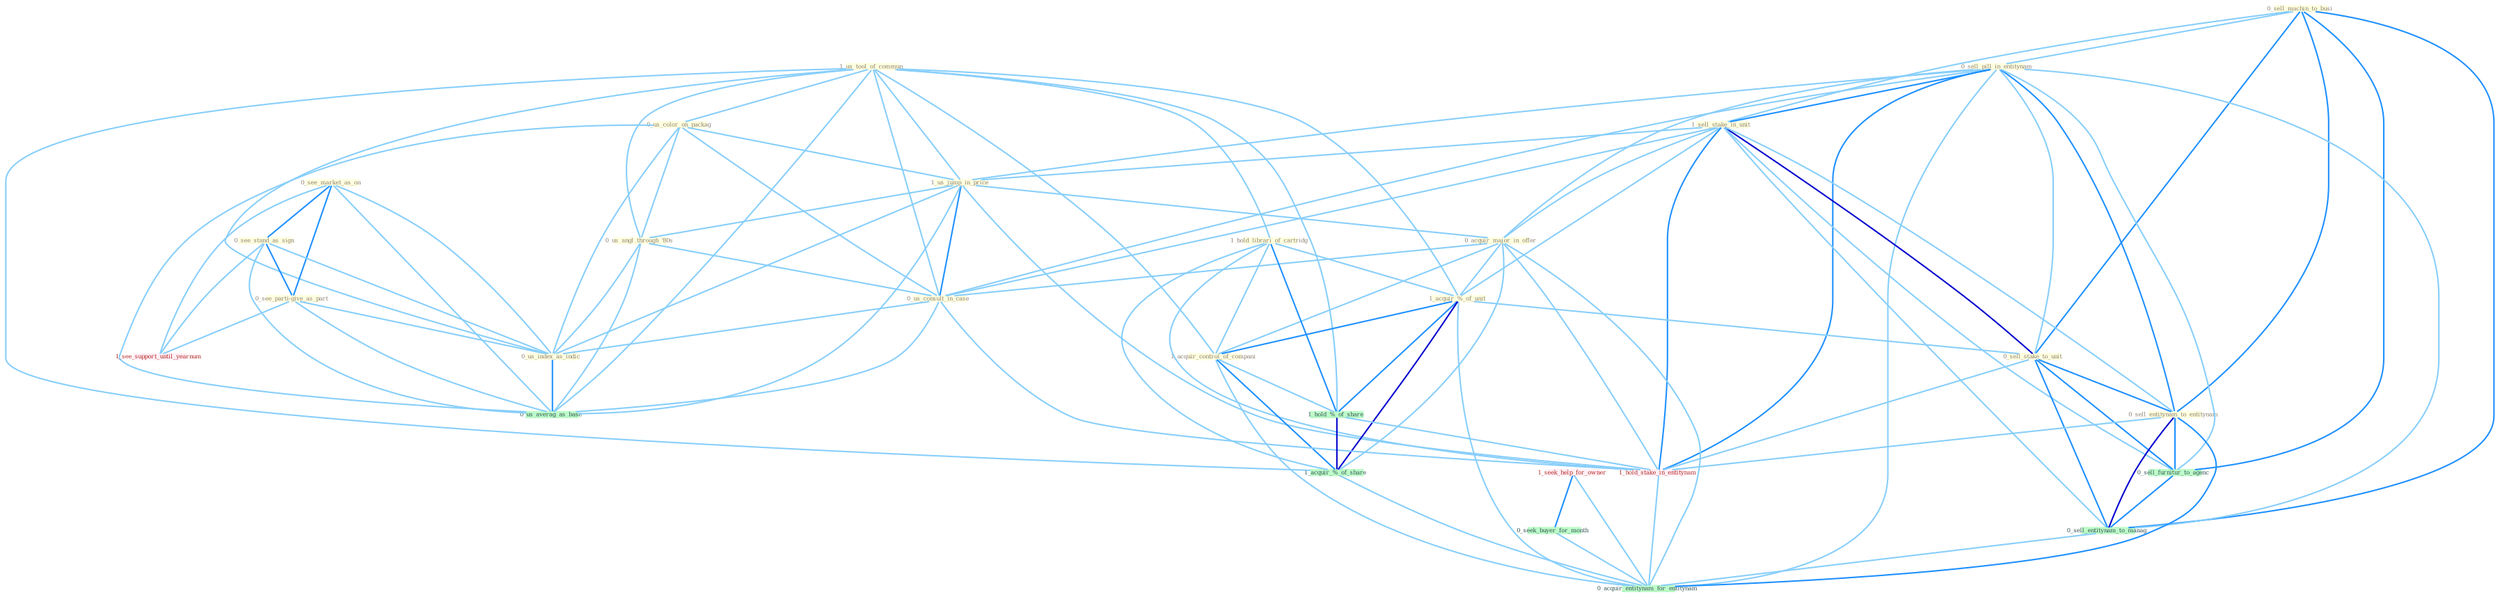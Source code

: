 Graph G{ 
    node
    [shape=polygon,style=filled,width=.5,height=.06,color="#BDFCC9",fixedsize=true,fontsize=4,
    fontcolor="#2f4f4f"];
    {node
    [color="#ffffe0", fontcolor="#8b7d6b"] "0_sell_machin_to_busi " "0_sell_pill_in_entitynam " "1_us_tool_of_commun " "1_sell_stake_in_unit " "0_us_color_on_packag " "0_see_market_as_on " "0_see_stand_as_sign " "1_us_jump_in_price " "0_us_angl_through_'80s " "0_see_parti-give_as_part " "0_acquir_major_in_offer " "1_hold_librari_of_cartridg " "1_acquir_%_of_unit " "1_acquir_control_of_compani " "0_us_consult_in_case " "0_sell_stake_to_unit " "0_us_index_as_indic " "0_sell_entitynam_to_entitynam "}
{node [color="#fff0f5", fontcolor="#b22222"] "1_hold_stake_in_entitynam " "1_seek_help_for_owner " "1_see_support_until_yearnum "}
edge [color="#B0E2FF"];

	"0_sell_machin_to_busi " -- "0_sell_pill_in_entitynam " [w="1", color="#87cefa" ];
	"0_sell_machin_to_busi " -- "1_sell_stake_in_unit " [w="1", color="#87cefa" ];
	"0_sell_machin_to_busi " -- "0_sell_stake_to_unit " [w="2", color="#1e90ff" , len=0.8];
	"0_sell_machin_to_busi " -- "0_sell_entitynam_to_entitynam " [w="2", color="#1e90ff" , len=0.8];
	"0_sell_machin_to_busi " -- "0_sell_furnitur_to_agenc " [w="2", color="#1e90ff" , len=0.8];
	"0_sell_machin_to_busi " -- "0_sell_entitynam_to_manag " [w="2", color="#1e90ff" , len=0.8];
	"0_sell_pill_in_entitynam " -- "1_sell_stake_in_unit " [w="2", color="#1e90ff" , len=0.8];
	"0_sell_pill_in_entitynam " -- "1_us_jump_in_price " [w="1", color="#87cefa" ];
	"0_sell_pill_in_entitynam " -- "0_acquir_major_in_offer " [w="1", color="#87cefa" ];
	"0_sell_pill_in_entitynam " -- "0_us_consult_in_case " [w="1", color="#87cefa" ];
	"0_sell_pill_in_entitynam " -- "0_sell_stake_to_unit " [w="1", color="#87cefa" ];
	"0_sell_pill_in_entitynam " -- "0_sell_entitynam_to_entitynam " [w="2", color="#1e90ff" , len=0.8];
	"0_sell_pill_in_entitynam " -- "1_hold_stake_in_entitynam " [w="2", color="#1e90ff" , len=0.8];
	"0_sell_pill_in_entitynam " -- "0_sell_furnitur_to_agenc " [w="1", color="#87cefa" ];
	"0_sell_pill_in_entitynam " -- "0_sell_entitynam_to_manag " [w="1", color="#87cefa" ];
	"0_sell_pill_in_entitynam " -- "0_acquir_entitynam_for_entitynam " [w="1", color="#87cefa" ];
	"1_us_tool_of_commun " -- "0_us_color_on_packag " [w="1", color="#87cefa" ];
	"1_us_tool_of_commun " -- "1_us_jump_in_price " [w="1", color="#87cefa" ];
	"1_us_tool_of_commun " -- "0_us_angl_through_'80s " [w="1", color="#87cefa" ];
	"1_us_tool_of_commun " -- "1_hold_librari_of_cartridg " [w="1", color="#87cefa" ];
	"1_us_tool_of_commun " -- "1_acquir_%_of_unit " [w="1", color="#87cefa" ];
	"1_us_tool_of_commun " -- "1_acquir_control_of_compani " [w="1", color="#87cefa" ];
	"1_us_tool_of_commun " -- "0_us_consult_in_case " [w="1", color="#87cefa" ];
	"1_us_tool_of_commun " -- "0_us_index_as_indic " [w="1", color="#87cefa" ];
	"1_us_tool_of_commun " -- "1_hold_%_of_share " [w="1", color="#87cefa" ];
	"1_us_tool_of_commun " -- "1_acquir_%_of_share " [w="1", color="#87cefa" ];
	"1_us_tool_of_commun " -- "0_us_averag_as_base " [w="1", color="#87cefa" ];
	"1_sell_stake_in_unit " -- "1_us_jump_in_price " [w="1", color="#87cefa" ];
	"1_sell_stake_in_unit " -- "0_acquir_major_in_offer " [w="1", color="#87cefa" ];
	"1_sell_stake_in_unit " -- "1_acquir_%_of_unit " [w="1", color="#87cefa" ];
	"1_sell_stake_in_unit " -- "0_us_consult_in_case " [w="1", color="#87cefa" ];
	"1_sell_stake_in_unit " -- "0_sell_stake_to_unit " [w="3", color="#0000cd" , len=0.6];
	"1_sell_stake_in_unit " -- "0_sell_entitynam_to_entitynam " [w="1", color="#87cefa" ];
	"1_sell_stake_in_unit " -- "1_hold_stake_in_entitynam " [w="2", color="#1e90ff" , len=0.8];
	"1_sell_stake_in_unit " -- "0_sell_furnitur_to_agenc " [w="1", color="#87cefa" ];
	"1_sell_stake_in_unit " -- "0_sell_entitynam_to_manag " [w="1", color="#87cefa" ];
	"0_us_color_on_packag " -- "1_us_jump_in_price " [w="1", color="#87cefa" ];
	"0_us_color_on_packag " -- "0_us_angl_through_'80s " [w="1", color="#87cefa" ];
	"0_us_color_on_packag " -- "0_us_consult_in_case " [w="1", color="#87cefa" ];
	"0_us_color_on_packag " -- "0_us_index_as_indic " [w="1", color="#87cefa" ];
	"0_us_color_on_packag " -- "0_us_averag_as_base " [w="1", color="#87cefa" ];
	"0_see_market_as_on " -- "0_see_stand_as_sign " [w="2", color="#1e90ff" , len=0.8];
	"0_see_market_as_on " -- "0_see_parti-give_as_part " [w="2", color="#1e90ff" , len=0.8];
	"0_see_market_as_on " -- "0_us_index_as_indic " [w="1", color="#87cefa" ];
	"0_see_market_as_on " -- "1_see_support_until_yearnum " [w="1", color="#87cefa" ];
	"0_see_market_as_on " -- "0_us_averag_as_base " [w="1", color="#87cefa" ];
	"0_see_stand_as_sign " -- "0_see_parti-give_as_part " [w="2", color="#1e90ff" , len=0.8];
	"0_see_stand_as_sign " -- "0_us_index_as_indic " [w="1", color="#87cefa" ];
	"0_see_stand_as_sign " -- "1_see_support_until_yearnum " [w="1", color="#87cefa" ];
	"0_see_stand_as_sign " -- "0_us_averag_as_base " [w="1", color="#87cefa" ];
	"1_us_jump_in_price " -- "0_us_angl_through_'80s " [w="1", color="#87cefa" ];
	"1_us_jump_in_price " -- "0_acquir_major_in_offer " [w="1", color="#87cefa" ];
	"1_us_jump_in_price " -- "0_us_consult_in_case " [w="2", color="#1e90ff" , len=0.8];
	"1_us_jump_in_price " -- "0_us_index_as_indic " [w="1", color="#87cefa" ];
	"1_us_jump_in_price " -- "1_hold_stake_in_entitynam " [w="1", color="#87cefa" ];
	"1_us_jump_in_price " -- "0_us_averag_as_base " [w="1", color="#87cefa" ];
	"0_us_angl_through_'80s " -- "0_us_consult_in_case " [w="1", color="#87cefa" ];
	"0_us_angl_through_'80s " -- "0_us_index_as_indic " [w="1", color="#87cefa" ];
	"0_us_angl_through_'80s " -- "0_us_averag_as_base " [w="1", color="#87cefa" ];
	"0_see_parti-give_as_part " -- "0_us_index_as_indic " [w="1", color="#87cefa" ];
	"0_see_parti-give_as_part " -- "1_see_support_until_yearnum " [w="1", color="#87cefa" ];
	"0_see_parti-give_as_part " -- "0_us_averag_as_base " [w="1", color="#87cefa" ];
	"0_acquir_major_in_offer " -- "1_acquir_%_of_unit " [w="1", color="#87cefa" ];
	"0_acquir_major_in_offer " -- "1_acquir_control_of_compani " [w="1", color="#87cefa" ];
	"0_acquir_major_in_offer " -- "0_us_consult_in_case " [w="1", color="#87cefa" ];
	"0_acquir_major_in_offer " -- "1_hold_stake_in_entitynam " [w="1", color="#87cefa" ];
	"0_acquir_major_in_offer " -- "1_acquir_%_of_share " [w="1", color="#87cefa" ];
	"0_acquir_major_in_offer " -- "0_acquir_entitynam_for_entitynam " [w="1", color="#87cefa" ];
	"1_hold_librari_of_cartridg " -- "1_acquir_%_of_unit " [w="1", color="#87cefa" ];
	"1_hold_librari_of_cartridg " -- "1_acquir_control_of_compani " [w="1", color="#87cefa" ];
	"1_hold_librari_of_cartridg " -- "1_hold_%_of_share " [w="2", color="#1e90ff" , len=0.8];
	"1_hold_librari_of_cartridg " -- "1_hold_stake_in_entitynam " [w="1", color="#87cefa" ];
	"1_hold_librari_of_cartridg " -- "1_acquir_%_of_share " [w="1", color="#87cefa" ];
	"1_acquir_%_of_unit " -- "1_acquir_control_of_compani " [w="2", color="#1e90ff" , len=0.8];
	"1_acquir_%_of_unit " -- "0_sell_stake_to_unit " [w="1", color="#87cefa" ];
	"1_acquir_%_of_unit " -- "1_hold_%_of_share " [w="2", color="#1e90ff" , len=0.8];
	"1_acquir_%_of_unit " -- "1_acquir_%_of_share " [w="3", color="#0000cd" , len=0.6];
	"1_acquir_%_of_unit " -- "0_acquir_entitynam_for_entitynam " [w="1", color="#87cefa" ];
	"1_acquir_control_of_compani " -- "1_hold_%_of_share " [w="1", color="#87cefa" ];
	"1_acquir_control_of_compani " -- "1_acquir_%_of_share " [w="2", color="#1e90ff" , len=0.8];
	"1_acquir_control_of_compani " -- "0_acquir_entitynam_for_entitynam " [w="1", color="#87cefa" ];
	"0_us_consult_in_case " -- "0_us_index_as_indic " [w="1", color="#87cefa" ];
	"0_us_consult_in_case " -- "1_hold_stake_in_entitynam " [w="1", color="#87cefa" ];
	"0_us_consult_in_case " -- "0_us_averag_as_base " [w="1", color="#87cefa" ];
	"0_sell_stake_to_unit " -- "0_sell_entitynam_to_entitynam " [w="2", color="#1e90ff" , len=0.8];
	"0_sell_stake_to_unit " -- "1_hold_stake_in_entitynam " [w="1", color="#87cefa" ];
	"0_sell_stake_to_unit " -- "0_sell_furnitur_to_agenc " [w="2", color="#1e90ff" , len=0.8];
	"0_sell_stake_to_unit " -- "0_sell_entitynam_to_manag " [w="2", color="#1e90ff" , len=0.8];
	"0_us_index_as_indic " -- "0_us_averag_as_base " [w="2", color="#1e90ff" , len=0.8];
	"0_sell_entitynam_to_entitynam " -- "1_hold_stake_in_entitynam " [w="1", color="#87cefa" ];
	"0_sell_entitynam_to_entitynam " -- "0_sell_furnitur_to_agenc " [w="2", color="#1e90ff" , len=0.8];
	"0_sell_entitynam_to_entitynam " -- "0_sell_entitynam_to_manag " [w="3", color="#0000cd" , len=0.6];
	"0_sell_entitynam_to_entitynam " -- "0_acquir_entitynam_for_entitynam " [w="2", color="#1e90ff" , len=0.8];
	"1_hold_%_of_share " -- "1_hold_stake_in_entitynam " [w="1", color="#87cefa" ];
	"1_hold_%_of_share " -- "1_acquir_%_of_share " [w="3", color="#0000cd" , len=0.6];
	"1_hold_stake_in_entitynam " -- "0_acquir_entitynam_for_entitynam " [w="1", color="#87cefa" ];
	"1_seek_help_for_owner " -- "0_seek_buyer_for_month " [w="2", color="#1e90ff" , len=0.8];
	"1_seek_help_for_owner " -- "0_acquir_entitynam_for_entitynam " [w="1", color="#87cefa" ];
	"0_seek_buyer_for_month " -- "0_acquir_entitynam_for_entitynam " [w="1", color="#87cefa" ];
	"1_acquir_%_of_share " -- "0_acquir_entitynam_for_entitynam " [w="1", color="#87cefa" ];
	"0_sell_furnitur_to_agenc " -- "0_sell_entitynam_to_manag " [w="2", color="#1e90ff" , len=0.8];
	"0_sell_entitynam_to_manag " -- "0_acquir_entitynam_for_entitynam " [w="1", color="#87cefa" ];
}
